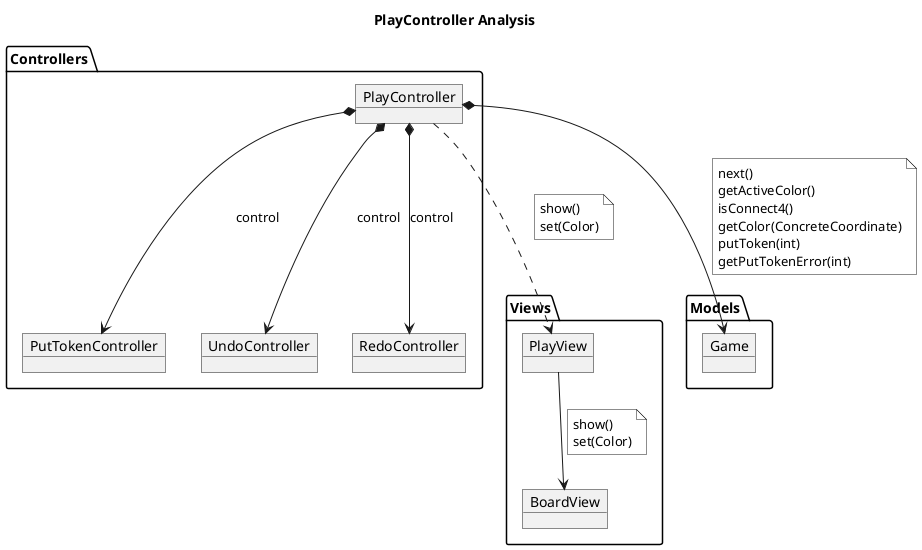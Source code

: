 @startuml

title "PlayController Analysis"

package Controllers {
	object PlayController
	object PutTokenController
	object UndoController
	object RedoController
}
package Views{
	object PlayView
	object BoardView
}

package Models{
	object Game
}

PlayController *--> PutTokenController : control
PlayController *--> UndoController : control
PlayController *--> RedoController : control
PlayController ..> PlayView
note on link #white
	show()
	set(Color)
end note
PlayView --> BoardView
note on link #white
	show()
	set(Color)
end note

PlayController *--> Game
note on link #white
	next()
	getActiveColor()
	isConnect4()
	getColor(ConcreteCoordinate)
	putToken(int)
	getPutTokenError(int)
end note

@enduml
